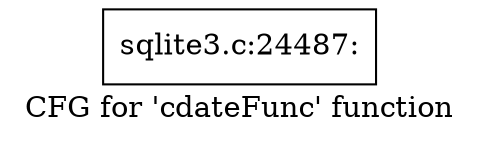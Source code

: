 digraph "CFG for 'cdateFunc' function" {
	label="CFG for 'cdateFunc' function";

	Node0x55c0fa7c3bd0 [shape=record,label="{sqlite3.c:24487:}"];
}
